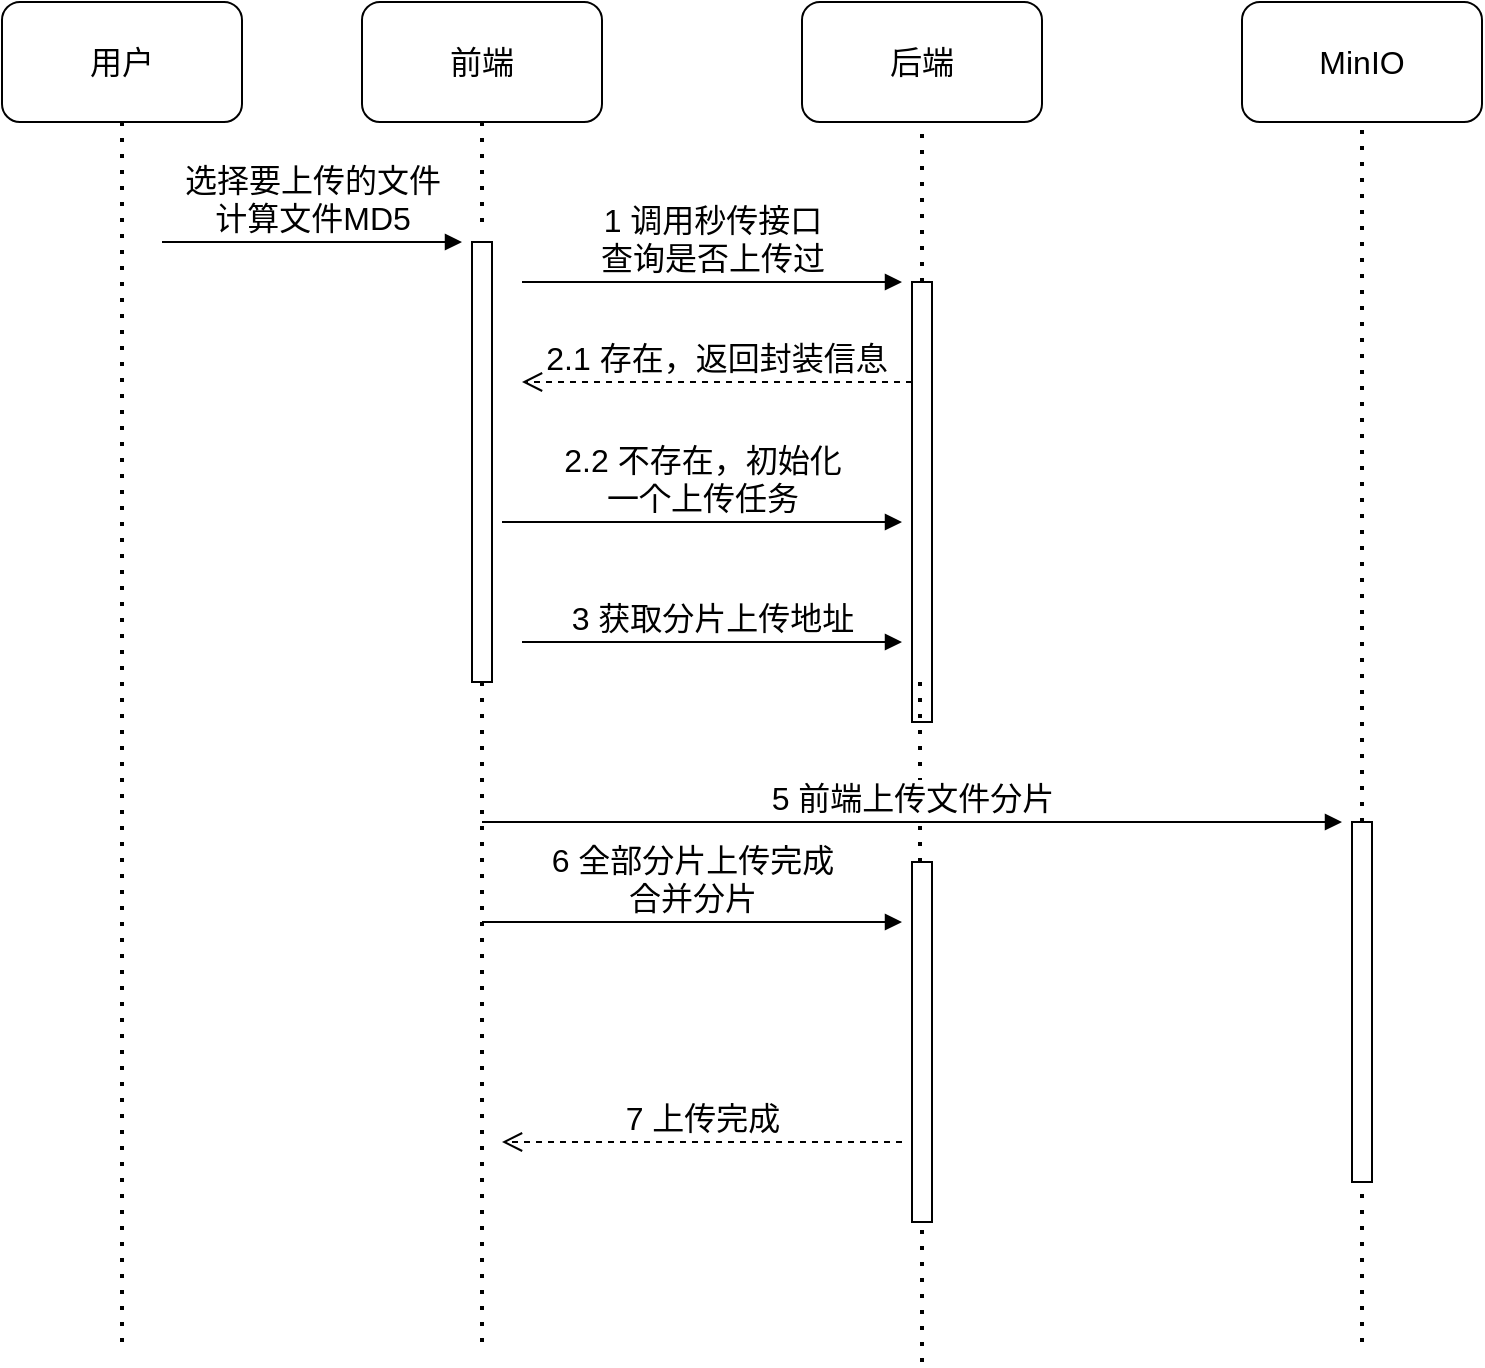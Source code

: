<mxfile version="27.1.1">
  <diagram name="第 1 页" id="MMuaSjk9Z4Qnb_LF5XVY">
    <mxGraphModel dx="1213" dy="730" grid="1" gridSize="10" guides="1" tooltips="1" connect="1" arrows="1" fold="1" page="1" pageScale="1" pageWidth="827" pageHeight="1169" math="0" shadow="0">
      <root>
        <mxCell id="0" />
        <mxCell id="1" parent="0" />
        <mxCell id="GWWEv0SyguxdEPs-sKiK-1" value="&lt;font style=&quot;vertical-align: inherit;&quot; class=&quot;notranslate fyzs-translate-target fyzs-translate-target-wrapper&quot;&gt;&lt;font style=&quot;vertical-align: inherit;&quot; class=&quot;notranslate fyzs-translate-target fyzs-translate-target-box&quot;&gt;&lt;font style=&quot;vertical-align: inherit;&quot; title=&quot;y&quot; class=&quot;notranslate fyzs-translate-target fyzs-translate-target-text&quot;&gt;用户&lt;/font&gt;&lt;/font&gt;&lt;/font&gt;" style="rounded=1;whiteSpace=wrap;html=1;fontSize=16;" vertex="1" parent="1">
          <mxGeometry x="190" y="150" width="120" height="60" as="geometry" />
        </mxCell>
        <mxCell id="GWWEv0SyguxdEPs-sKiK-2" value="" style="endArrow=none;dashed=1;html=1;dashPattern=1 3;strokeWidth=2;rounded=0;entryX=0.5;entryY=1;entryDx=0;entryDy=0;fontSize=16;" edge="1" parent="1" target="GWWEv0SyguxdEPs-sKiK-1">
          <mxGeometry width="50" height="50" relative="1" as="geometry">
            <mxPoint x="250" y="820" as="sourcePoint" />
            <mxPoint x="280" y="280" as="targetPoint" />
          </mxGeometry>
        </mxCell>
        <mxCell id="GWWEv0SyguxdEPs-sKiK-3" value="&lt;font style=&quot;vertical-align: inherit;&quot; class=&quot;notranslate fyzs-translate-target fyzs-translate-target-wrapper&quot;&gt;&lt;font style=&quot;vertical-align: inherit;&quot; class=&quot;notranslate fyzs-translate-target fyzs-translate-target-box&quot;&gt;&lt;font style=&quot;vertical-align: inherit;&quot; title=&quot;q&quot; class=&quot;notranslate fyzs-translate-target fyzs-translate-target-text&quot;&gt;前端&lt;/font&gt;&lt;/font&gt;&lt;/font&gt;" style="rounded=1;whiteSpace=wrap;html=1;fontSize=16;" vertex="1" parent="1">
          <mxGeometry x="370" y="150" width="120" height="60" as="geometry" />
        </mxCell>
        <mxCell id="GWWEv0SyguxdEPs-sKiK-4" value="" style="html=1;points=[[0,0,0,0,5],[0,1,0,0,-5],[1,0,0,0,5],[1,1,0,0,-5]];perimeter=orthogonalPerimeter;outlineConnect=0;targetShapes=umlLifeline;portConstraint=eastwest;newEdgeStyle={&quot;curved&quot;:0,&quot;rounded&quot;:0};fontSize=16;" vertex="1" parent="1">
          <mxGeometry x="425" y="270" width="10" height="220" as="geometry" />
        </mxCell>
        <mxCell id="GWWEv0SyguxdEPs-sKiK-7" value="&lt;font style=&quot;vertical-align: inherit;&quot; class=&quot;notranslate fyzs-translate-target fyzs-translate-target-wrapper&quot;&gt;&lt;font style=&quot;vertical-align: inherit;&quot; class=&quot;notranslate fyzs-translate-target fyzs-translate-target-box&quot;&gt;&lt;font style=&quot;vertical-align: inherit;&quot; title=&quot;h&quot; class=&quot;notranslate fyzs-translate-target fyzs-translate-target-text&quot;&gt;后端&lt;/font&gt;&lt;/font&gt;&lt;/font&gt;" style="rounded=1;whiteSpace=wrap;html=1;fontSize=16;" vertex="1" parent="1">
          <mxGeometry x="590" y="150" width="120" height="60" as="geometry" />
        </mxCell>
        <mxCell id="GWWEv0SyguxdEPs-sKiK-8" value="&lt;font style=&quot;vertical-align: inherit;&quot; class=&quot;notranslate fyzs-translate-target fyzs-translate-target-wrapper&quot;&gt;&lt;font style=&quot;vertical-align: inherit;&quot; class=&quot;notranslate fyzs-translate-target fyzs-translate-target-box&quot;&gt;&lt;font style=&quot;vertical-align: inherit;&quot; title=&quot;M&quot; class=&quot;notranslate fyzs-translate-target fyzs-translate-target-text&quot;&gt;MinIO&lt;/font&gt;&lt;/font&gt;&lt;/font&gt;" style="rounded=1;whiteSpace=wrap;html=1;fontSize=16;" vertex="1" parent="1">
          <mxGeometry x="810" y="150" width="120" height="60" as="geometry" />
        </mxCell>
        <mxCell id="GWWEv0SyguxdEPs-sKiK-10" value="" style="html=1;points=[[0,0,0,0,5],[0,1,0,0,-5],[1,0,0,0,5],[1,1,0,0,-5]];perimeter=orthogonalPerimeter;outlineConnect=0;targetShapes=umlLifeline;portConstraint=eastwest;newEdgeStyle={&quot;curved&quot;:0,&quot;rounded&quot;:0};fontSize=16;" vertex="1" parent="1">
          <mxGeometry x="645" y="290" width="10" height="220" as="geometry" />
        </mxCell>
        <mxCell id="GWWEv0SyguxdEPs-sKiK-11" value="" style="html=1;points=[[0,0,0,0,5],[0,1,0,0,-5],[1,0,0,0,5],[1,1,0,0,-5]];perimeter=orthogonalPerimeter;outlineConnect=0;targetShapes=umlLifeline;portConstraint=eastwest;newEdgeStyle={&quot;curved&quot;:0,&quot;rounded&quot;:0};fontSize=16;" vertex="1" parent="1">
          <mxGeometry x="865" y="560" width="10" height="180" as="geometry" />
        </mxCell>
        <mxCell id="GWWEv0SyguxdEPs-sKiK-12" value="" style="html=1;points=[[0,0,0,0,5],[0,1,0,0,-5],[1,0,0,0,5],[1,1,0,0,-5]];perimeter=orthogonalPerimeter;outlineConnect=0;targetShapes=umlLifeline;portConstraint=eastwest;newEdgeStyle={&quot;curved&quot;:0,&quot;rounded&quot;:0};fontSize=16;" vertex="1" parent="1">
          <mxGeometry x="645" y="580" width="10" height="180" as="geometry" />
        </mxCell>
        <mxCell id="GWWEv0SyguxdEPs-sKiK-13" value="" style="endArrow=none;dashed=1;html=1;dashPattern=1 3;strokeWidth=2;rounded=0;entryX=0.5;entryY=1;entryDx=0;entryDy=0;fontSize=16;" edge="1" parent="1" target="GWWEv0SyguxdEPs-sKiK-3">
          <mxGeometry width="50" height="50" relative="1" as="geometry">
            <mxPoint x="430" y="260" as="sourcePoint" />
            <mxPoint x="440" y="220" as="targetPoint" />
          </mxGeometry>
        </mxCell>
        <mxCell id="GWWEv0SyguxdEPs-sKiK-14" value="" style="endArrow=none;dashed=1;html=1;dashPattern=1 3;strokeWidth=2;rounded=0;entryX=0.5;entryY=1;entryDx=0;entryDy=0;fontSize=16;" edge="1" parent="1" source="GWWEv0SyguxdEPs-sKiK-10" target="GWWEv0SyguxdEPs-sKiK-7">
          <mxGeometry width="50" height="50" relative="1" as="geometry">
            <mxPoint x="650" y="270" as="sourcePoint" />
            <mxPoint x="700" y="220" as="targetPoint" />
          </mxGeometry>
        </mxCell>
        <mxCell id="GWWEv0SyguxdEPs-sKiK-15" value="" style="endArrow=none;dashed=1;html=1;dashPattern=1 3;strokeWidth=2;rounded=0;entryX=0.5;entryY=1;entryDx=0;entryDy=0;fontSize=16;" edge="1" parent="1" source="GWWEv0SyguxdEPs-sKiK-11" target="GWWEv0SyguxdEPs-sKiK-8">
          <mxGeometry width="50" height="50" relative="1" as="geometry">
            <mxPoint x="870" y="500" as="sourcePoint" />
            <mxPoint x="920" y="450" as="targetPoint" />
          </mxGeometry>
        </mxCell>
        <mxCell id="GWWEv0SyguxdEPs-sKiK-16" value="" style="endArrow=none;dashed=1;html=1;dashPattern=1 3;strokeWidth=2;rounded=0;fontSize=16;" edge="1" parent="1" target="GWWEv0SyguxdEPs-sKiK-4">
          <mxGeometry width="50" height="50" relative="1" as="geometry">
            <mxPoint x="430" y="820" as="sourcePoint" />
            <mxPoint x="420" y="530" as="targetPoint" />
          </mxGeometry>
        </mxCell>
        <mxCell id="GWWEv0SyguxdEPs-sKiK-17" value="" style="endArrow=none;dashed=1;html=1;dashPattern=1 3;strokeWidth=2;rounded=0;entryX=0;entryY=1;entryDx=0;entryDy=-5;entryPerimeter=0;fontSize=16;" edge="1" parent="1">
          <mxGeometry width="50" height="50" relative="1" as="geometry">
            <mxPoint x="649" y="580" as="sourcePoint" />
            <mxPoint x="649" y="485" as="targetPoint" />
          </mxGeometry>
        </mxCell>
        <mxCell id="GWWEv0SyguxdEPs-sKiK-18" value="" style="endArrow=none;dashed=1;html=1;dashPattern=1 3;strokeWidth=2;rounded=0;fontSize=16;" edge="1" parent="1" target="GWWEv0SyguxdEPs-sKiK-12">
          <mxGeometry width="50" height="50" relative="1" as="geometry">
            <mxPoint x="650" y="830" as="sourcePoint" />
            <mxPoint x="680" y="800" as="targetPoint" />
          </mxGeometry>
        </mxCell>
        <mxCell id="GWWEv0SyguxdEPs-sKiK-19" value="" style="endArrow=none;dashed=1;html=1;dashPattern=1 3;strokeWidth=2;rounded=0;fontSize=16;" edge="1" parent="1" target="GWWEv0SyguxdEPs-sKiK-11">
          <mxGeometry width="50" height="50" relative="1" as="geometry">
            <mxPoint x="870" y="820" as="sourcePoint" />
            <mxPoint x="900" y="740" as="targetPoint" />
          </mxGeometry>
        </mxCell>
        <mxCell id="GWWEv0SyguxdEPs-sKiK-20" value="&lt;font style=&quot;vertical-align: inherit;&quot; class=&quot;notranslate fyzs-translate-target fyzs-translate-target-wrapper&quot;&gt;&lt;font style=&quot;vertical-align: inherit;&quot; class=&quot;notranslate fyzs-translate-target fyzs-translate-target-box&quot;&gt;&lt;font style=&quot;vertical-align: inherit;&quot; title=&quot;dispatch&quot; class=&quot;notranslate fyzs-translate-target fyzs-translate-target-text&quot;&gt;选择要上传的文件&lt;br&gt;计算文件MD5&lt;/font&gt;&lt;/font&gt;&lt;/font&gt;" style="html=1;verticalAlign=bottom;endArrow=block;curved=0;rounded=0;fontSize=16;" edge="1" parent="1">
          <mxGeometry width="80" relative="1" as="geometry">
            <mxPoint x="270" y="270" as="sourcePoint" />
            <mxPoint x="420" y="270" as="targetPoint" />
          </mxGeometry>
        </mxCell>
        <mxCell id="GWWEv0SyguxdEPs-sKiK-21" value="&lt;font style=&quot;vertical-align: inherit;&quot; class=&quot;notranslate fyzs-translate-target fyzs-translate-target-wrapper&quot;&gt;&lt;font style=&quot;vertical-align: inherit;&quot; class=&quot;notranslate fyzs-translate-target fyzs-translate-target-box&quot;&gt;&lt;font style=&quot;vertical-align: inherit;&quot; title=&quot;dispatch&quot; class=&quot;notranslate fyzs-translate-target fyzs-translate-target-text&quot;&gt;1 调用秒传接口&lt;br&gt;查询是否上传过&lt;/font&gt;&lt;/font&gt;&lt;/font&gt;" style="html=1;verticalAlign=bottom;endArrow=block;curved=0;rounded=0;fontSize=16;" edge="1" parent="1">
          <mxGeometry width="80" relative="1" as="geometry">
            <mxPoint x="450" y="290" as="sourcePoint" />
            <mxPoint x="640" y="290" as="targetPoint" />
          </mxGeometry>
        </mxCell>
        <mxCell id="GWWEv0SyguxdEPs-sKiK-22" value="&lt;font style=&quot;vertical-align: inherit;&quot; class=&quot;notranslate fyzs-translate-target fyzs-translate-target-wrapper&quot;&gt;&lt;font style=&quot;vertical-align: inherit;&quot; class=&quot;notranslate fyzs-translate-target fyzs-translate-target-box&quot;&gt;&lt;font style=&quot;vertical-align: inherit;&quot; title=&quot;return&quot; class=&quot;notranslate fyzs-translate-target fyzs-translate-target-text&quot;&gt;2.1 存在，返回封装信息&lt;/font&gt;&lt;/font&gt;&lt;/font&gt;" style="html=1;verticalAlign=bottom;endArrow=open;dashed=1;endSize=8;curved=0;rounded=0;fontSize=16;" edge="1" parent="1" source="GWWEv0SyguxdEPs-sKiK-10">
          <mxGeometry x="0.005" relative="1" as="geometry">
            <mxPoint x="530" y="340" as="sourcePoint" />
            <mxPoint x="450" y="340" as="targetPoint" />
            <mxPoint as="offset" />
          </mxGeometry>
        </mxCell>
        <mxCell id="GWWEv0SyguxdEPs-sKiK-23" value="&lt;font style=&quot;vertical-align: inherit;&quot; class=&quot;notranslate fyzs-translate-target fyzs-translate-target-wrapper&quot;&gt;&lt;font style=&quot;vertical-align: inherit;&quot; class=&quot;notranslate fyzs-translate-target fyzs-translate-target-box&quot;&gt;&lt;font style=&quot;vertical-align: inherit;&quot; title=&quot;dispatch&quot; class=&quot;notranslate fyzs-translate-target fyzs-translate-target-text&quot;&gt;2.2 不存在，初始化&lt;/font&gt;&lt;/font&gt;&lt;/font&gt;&lt;div&gt;&lt;font style=&quot;vertical-align: inherit;&quot; class=&quot;notranslate fyzs-translate-target fyzs-translate-target-wrapper&quot;&gt;&lt;font style=&quot;vertical-align: inherit;&quot; class=&quot;notranslate fyzs-translate-target fyzs-translate-target-box&quot;&gt;&lt;font style=&quot;vertical-align: inherit;&quot; title=&quot;dispatch&quot; class=&quot;notranslate fyzs-translate-target fyzs-translate-target-text&quot;&gt;一个上传任务&lt;/font&gt;&lt;/font&gt;&lt;/font&gt;&lt;/div&gt;" style="html=1;verticalAlign=bottom;endArrow=block;curved=0;rounded=0;fontSize=16;" edge="1" parent="1">
          <mxGeometry width="80" relative="1" as="geometry">
            <mxPoint x="440" y="410" as="sourcePoint" />
            <mxPoint x="640" y="410" as="targetPoint" />
          </mxGeometry>
        </mxCell>
        <mxCell id="GWWEv0SyguxdEPs-sKiK-24" value="&lt;font style=&quot;vertical-align: inherit;&quot; class=&quot;notranslate fyzs-translate-target fyzs-translate-target-wrapper&quot;&gt;&lt;font style=&quot;vertical-align: inherit;&quot; class=&quot;notranslate fyzs-translate-target fyzs-translate-target-box&quot;&gt;&lt;font style=&quot;vertical-align: inherit;&quot; title=&quot;3&quot; class=&quot;notranslate fyzs-translate-target fyzs-translate-target-text&quot;&gt;3 获取分片上传地址&lt;/font&gt;&lt;/font&gt;&lt;/font&gt;" style="html=1;verticalAlign=bottom;endArrow=block;curved=0;rounded=0;fontSize=16;" edge="1" parent="1">
          <mxGeometry width="80" relative="1" as="geometry">
            <mxPoint x="450" y="470" as="sourcePoint" />
            <mxPoint x="640" y="470" as="targetPoint" />
          </mxGeometry>
        </mxCell>
        <mxCell id="GWWEv0SyguxdEPs-sKiK-25" value="&lt;font style=&quot;vertical-align: inherit;&quot; class=&quot;notranslate fyzs-translate-target fyzs-translate-target-wrapper&quot;&gt;&lt;font style=&quot;vertical-align: inherit;&quot; class=&quot;notranslate fyzs-translate-target fyzs-translate-target-box&quot;&gt;&lt;font style=&quot;vertical-align: inherit;&quot; title=&quot;dispatch&quot; class=&quot;notranslate fyzs-translate-target fyzs-translate-target-text&quot;&gt;5 前端上传文件分片&lt;/font&gt;&lt;/font&gt;&lt;/font&gt;" style="html=1;verticalAlign=bottom;endArrow=block;curved=0;rounded=0;fontSize=16;" edge="1" parent="1">
          <mxGeometry width="80" relative="1" as="geometry">
            <mxPoint x="430" y="560" as="sourcePoint" />
            <mxPoint x="860" y="560" as="targetPoint" />
          </mxGeometry>
        </mxCell>
        <mxCell id="GWWEv0SyguxdEPs-sKiK-26" value="&lt;font style=&quot;vertical-align: inherit;&quot; class=&quot;notranslate fyzs-translate-target fyzs-translate-target-wrapper&quot;&gt;&lt;font style=&quot;vertical-align: inherit;&quot; class=&quot;notranslate fyzs-translate-target fyzs-translate-target-box&quot;&gt;&lt;font style=&quot;vertical-align: inherit;&quot; title=&quot;dispatch&quot; class=&quot;notranslate fyzs-translate-target fyzs-translate-target-text&quot;&gt;6 全部分片上传完成&lt;/font&gt;&lt;/font&gt;&lt;/font&gt;&lt;div&gt;&lt;font style=&quot;vertical-align: inherit;&quot; class=&quot;notranslate fyzs-translate-target fyzs-translate-target-wrapper&quot;&gt;&lt;font style=&quot;vertical-align: inherit;&quot; class=&quot;notranslate fyzs-translate-target fyzs-translate-target-box&quot;&gt;&lt;font style=&quot;vertical-align: inherit;&quot; title=&quot;dispatch&quot; class=&quot;notranslate fyzs-translate-target fyzs-translate-target-text&quot;&gt;合并分片&lt;/font&gt;&lt;/font&gt;&lt;/font&gt;&lt;/div&gt;" style="html=1;verticalAlign=bottom;endArrow=block;curved=0;rounded=0;fontSize=16;" edge="1" parent="1">
          <mxGeometry width="80" relative="1" as="geometry">
            <mxPoint x="430" y="610" as="sourcePoint" />
            <mxPoint x="640" y="610" as="targetPoint" />
          </mxGeometry>
        </mxCell>
        <mxCell id="GWWEv0SyguxdEPs-sKiK-27" value="&lt;font style=&quot;vertical-align: inherit;&quot; class=&quot;notranslate fyzs-translate-target fyzs-translate-target-wrapper&quot;&gt;&lt;font style=&quot;vertical-align: inherit;&quot; class=&quot;notranslate fyzs-translate-target fyzs-translate-target-box&quot;&gt;&lt;font style=&quot;vertical-align: inherit;&quot; title=&quot;return&quot; class=&quot;notranslate fyzs-translate-target fyzs-translate-target-text&quot;&gt;7 上传完成&lt;/font&gt;&lt;/font&gt;&lt;/font&gt;" style="html=1;verticalAlign=bottom;endArrow=open;dashed=1;endSize=8;curved=0;rounded=0;fontSize=16;" edge="1" parent="1">
          <mxGeometry relative="1" as="geometry">
            <mxPoint x="640" y="720" as="sourcePoint" />
            <mxPoint x="440" y="720" as="targetPoint" />
          </mxGeometry>
        </mxCell>
      </root>
    </mxGraphModel>
  </diagram>
</mxfile>
